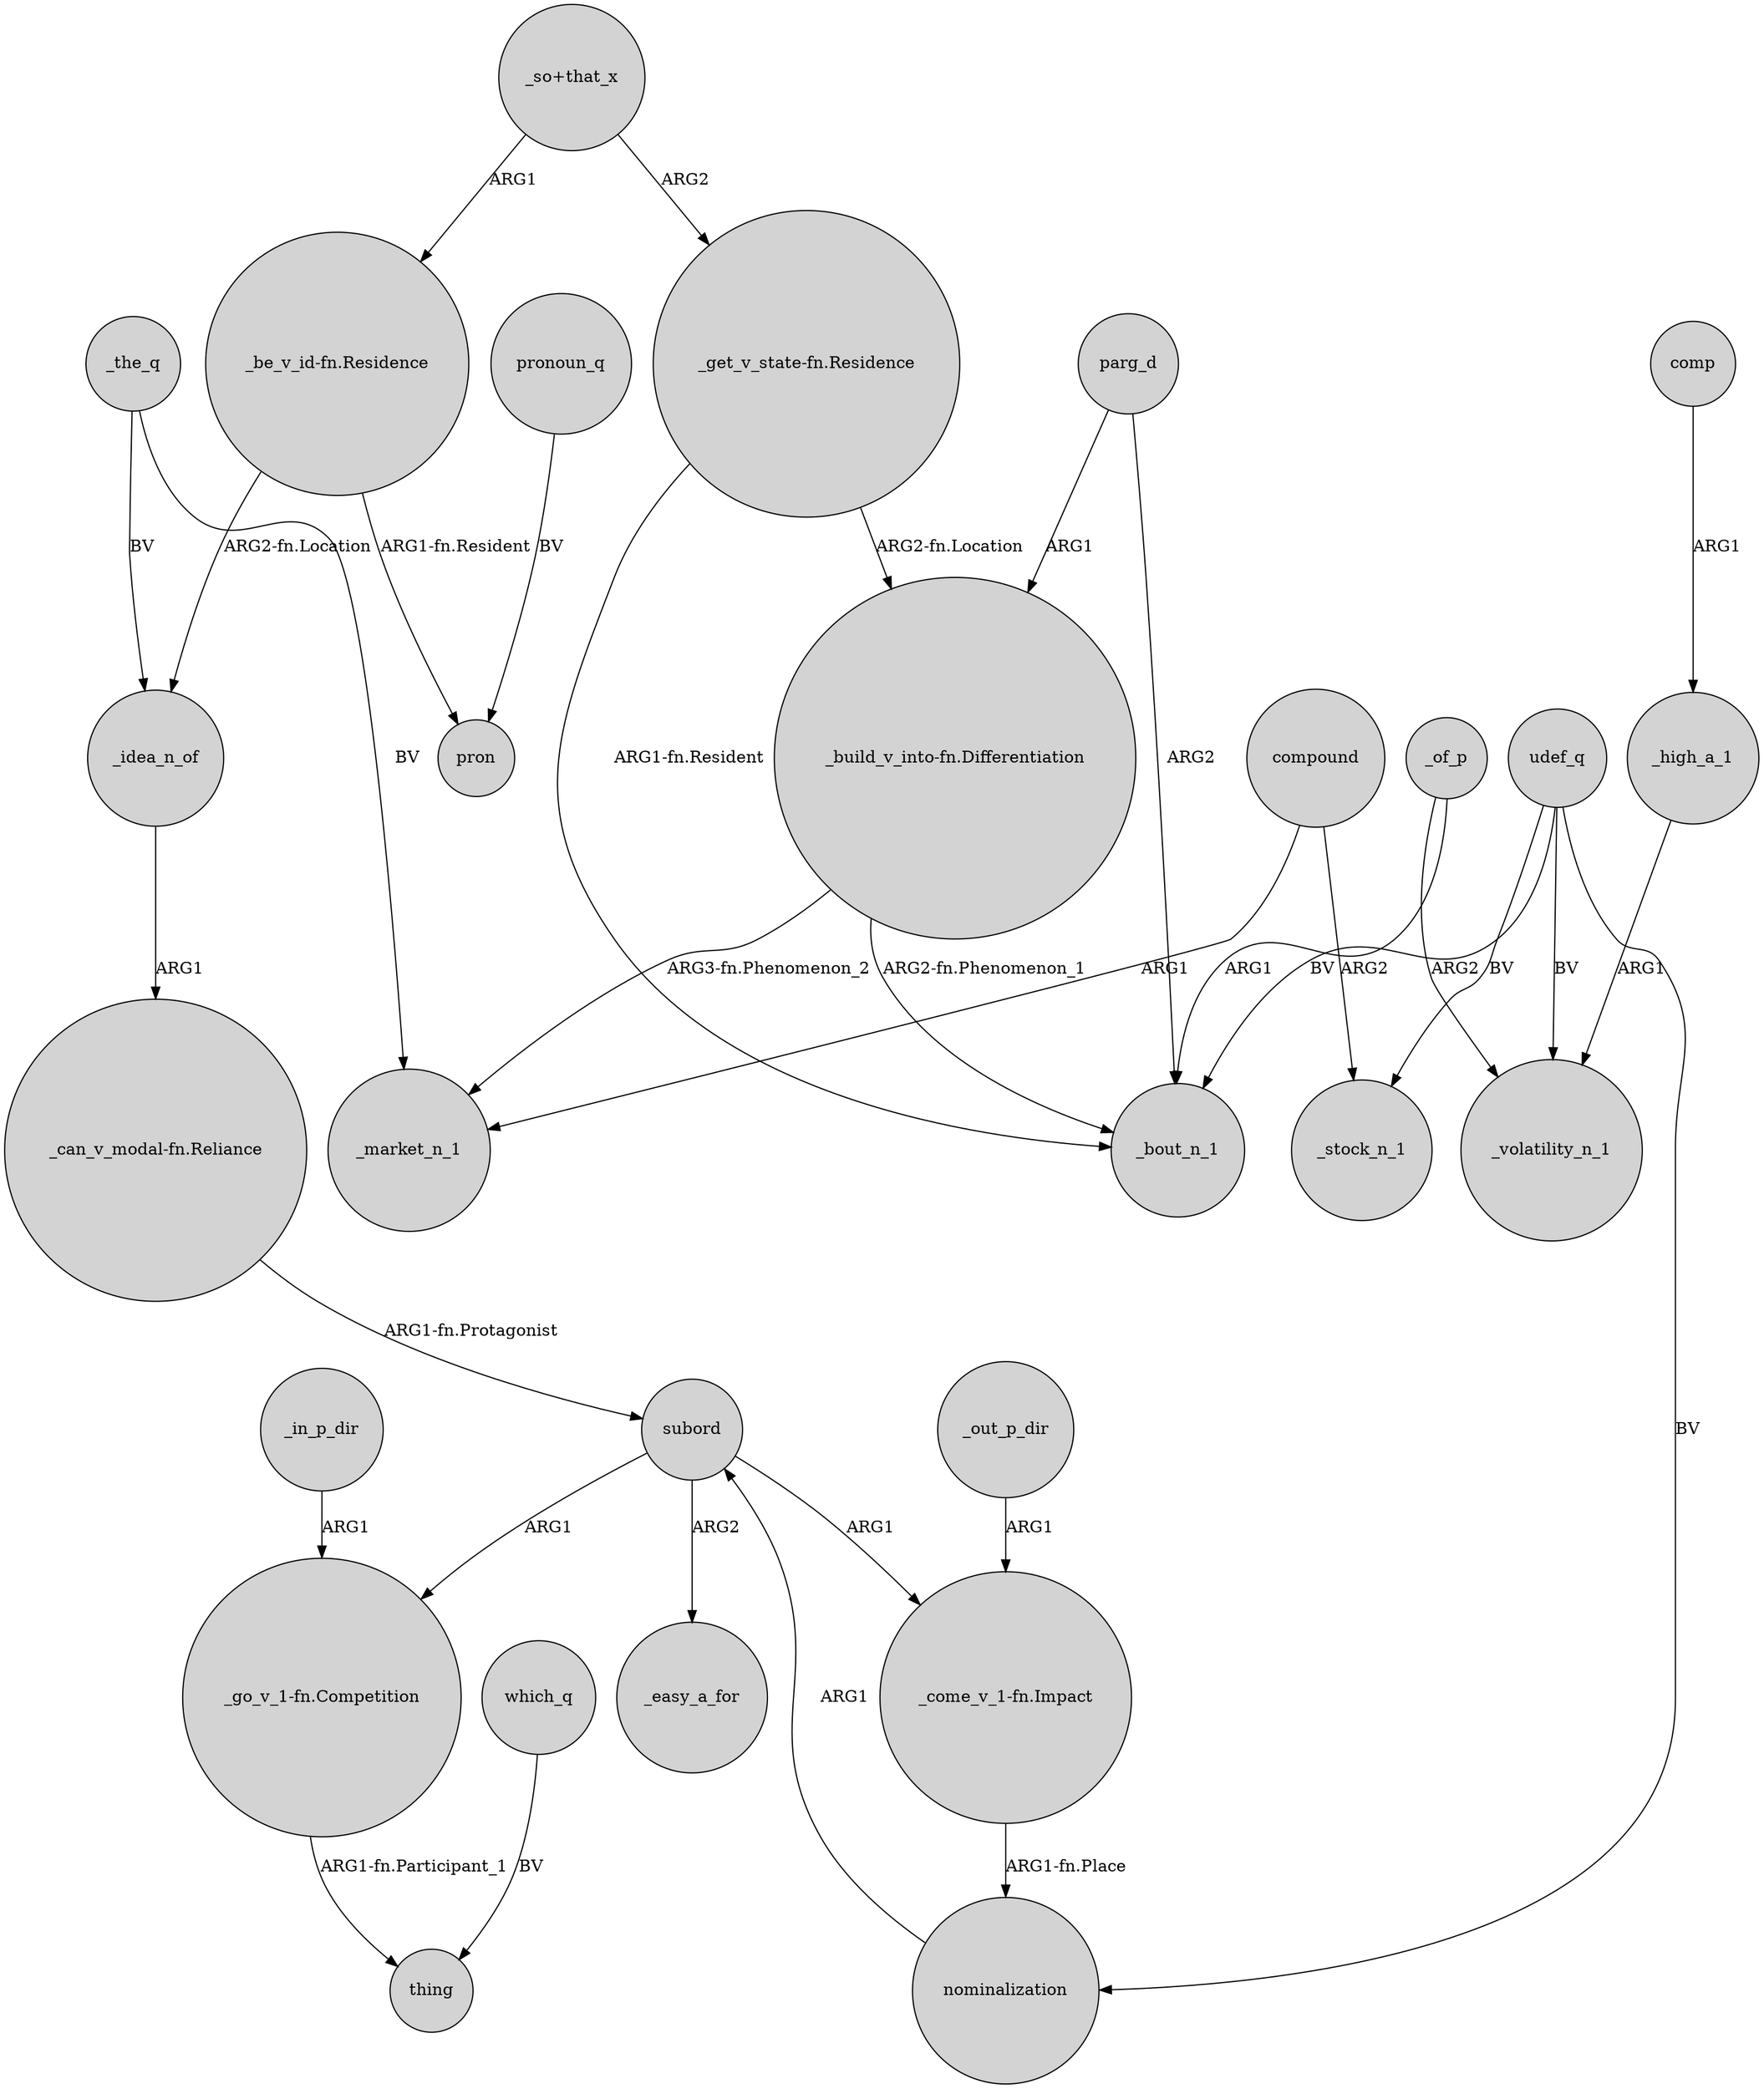digraph {
	node [shape=circle style=filled]
	_in_p_dir -> "_go_v_1-fn.Competition" [label=ARG1]
	subord -> "_come_v_1-fn.Impact" [label=ARG1]
	parg_d -> _bout_n_1 [label=ARG2]
	"_build_v_into-fn.Differentiation" -> _bout_n_1 [label="ARG2-fn.Phenomenon_1"]
	"_get_v_state-fn.Residence" -> "_build_v_into-fn.Differentiation" [label="ARG2-fn.Location"]
	udef_q -> _volatility_n_1 [label=BV]
	_of_p -> _volatility_n_1 [label=ARG2]
	_the_q -> _idea_n_of [label=BV]
	"_so+that_x" -> "_get_v_state-fn.Residence" [label=ARG2]
	"_build_v_into-fn.Differentiation" -> _market_n_1 [label="ARG3-fn.Phenomenon_2"]
	udef_q -> nominalization [label=BV]
	which_q -> thing [label=BV]
	_high_a_1 -> _volatility_n_1 [label=ARG1]
	nominalization -> subord [label=ARG1]
	"_be_v_id-fn.Residence" -> pron [label="ARG1-fn.Resident"]
	_the_q -> _market_n_1 [label=BV]
	"_be_v_id-fn.Residence" -> _idea_n_of [label="ARG2-fn.Location"]
	pronoun_q -> pron [label=BV]
	subord -> "_go_v_1-fn.Competition" [label=ARG1]
	udef_q -> _stock_n_1 [label=BV]
	_of_p -> _bout_n_1 [label=ARG1]
	comp -> _high_a_1 [label=ARG1]
	compound -> _stock_n_1 [label=ARG2]
	"_get_v_state-fn.Residence" -> _bout_n_1 [label="ARG1-fn.Resident"]
	"_can_v_modal-fn.Reliance" -> subord [label="ARG1-fn.Protagonist"]
	"_go_v_1-fn.Competition" -> thing [label="ARG1-fn.Participant_1"]
	_idea_n_of -> "_can_v_modal-fn.Reliance" [label=ARG1]
	parg_d -> "_build_v_into-fn.Differentiation" [label=ARG1]
	"_come_v_1-fn.Impact" -> nominalization [label="ARG1-fn.Place"]
	"_so+that_x" -> "_be_v_id-fn.Residence" [label=ARG1]
	_out_p_dir -> "_come_v_1-fn.Impact" [label=ARG1]
	compound -> _market_n_1 [label=ARG1]
	udef_q -> _bout_n_1 [label=BV]
	subord -> _easy_a_for [label=ARG2]
}
